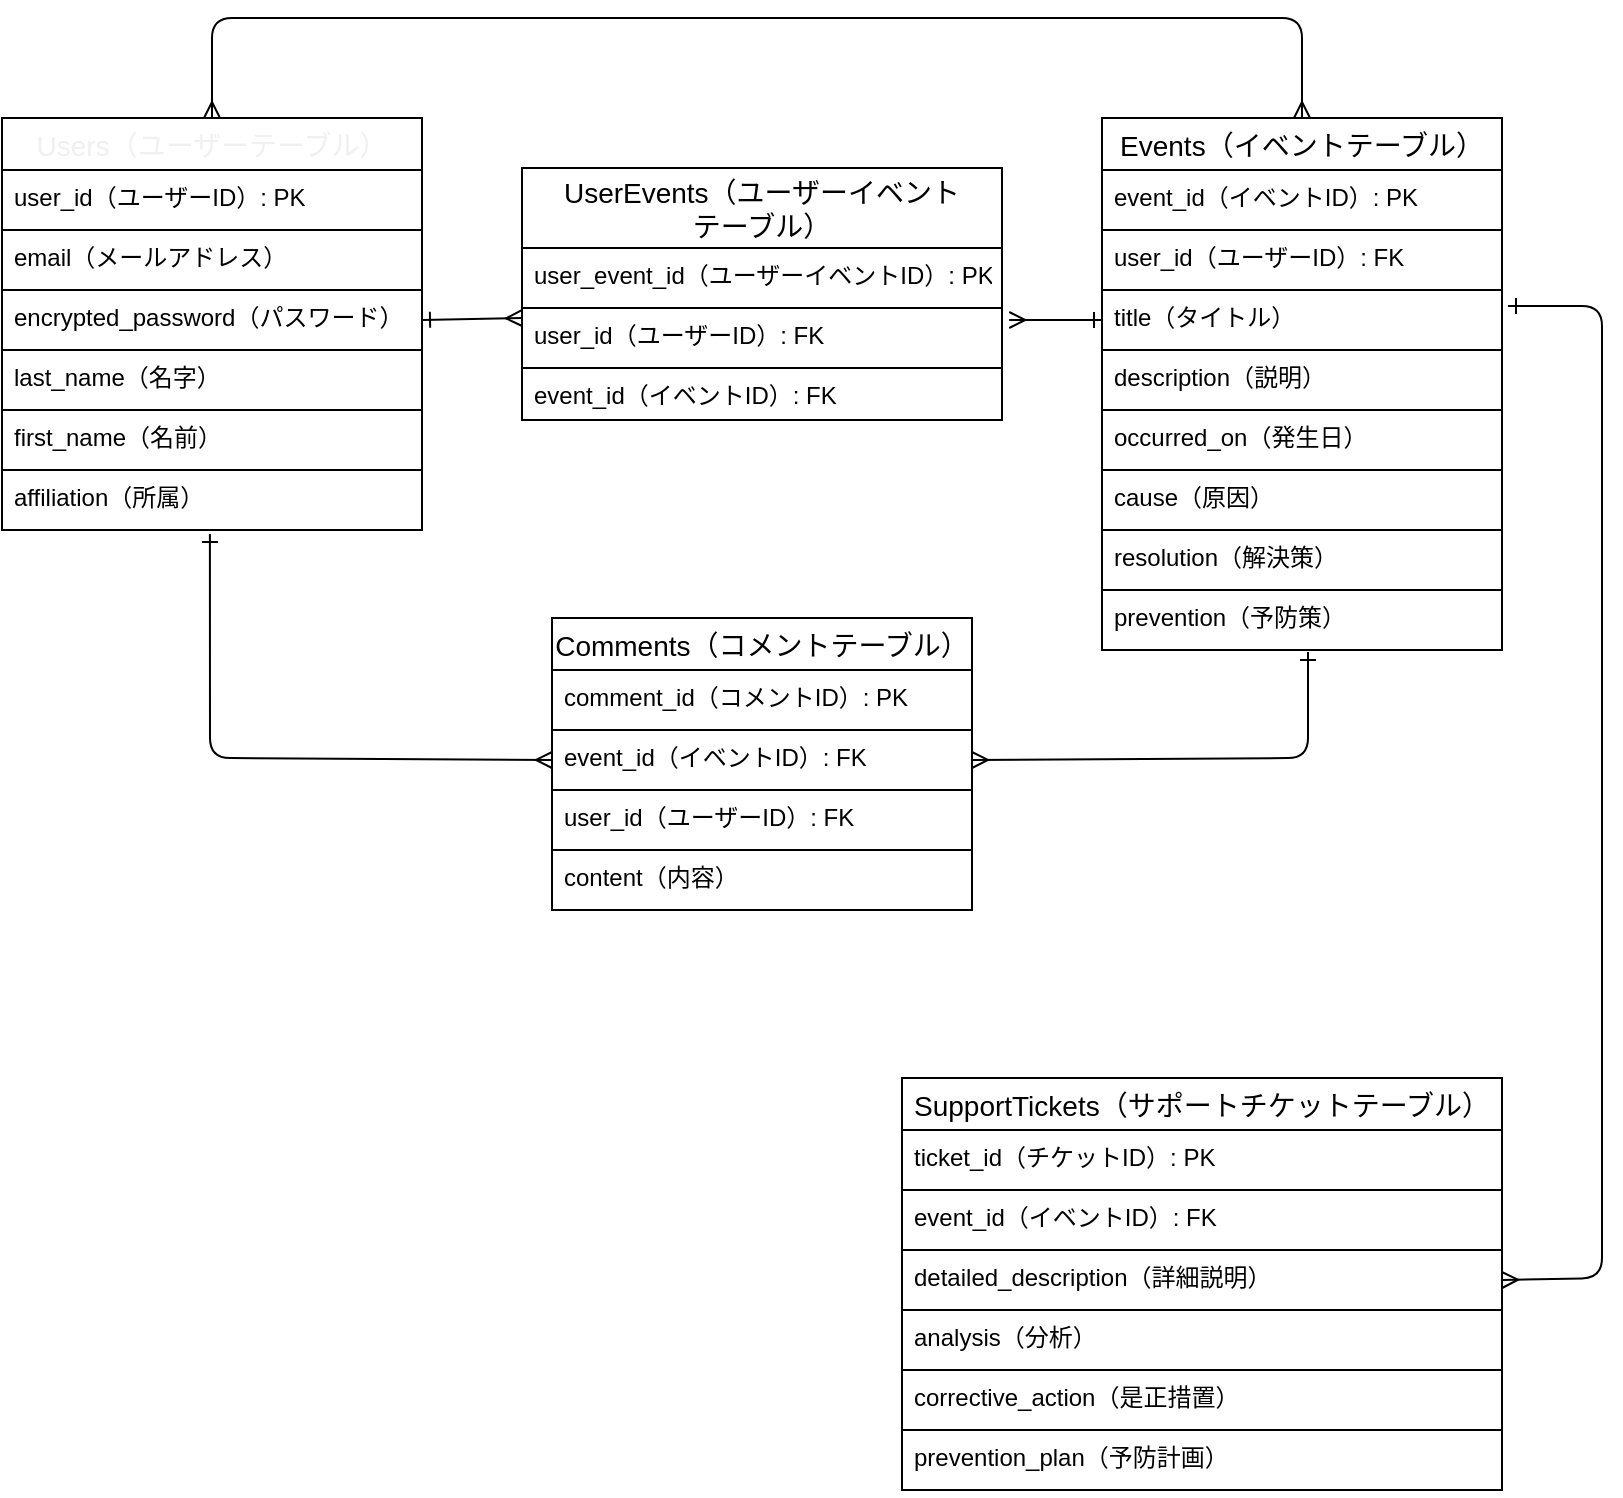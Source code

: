 <mxfile>
    <diagram id="BvyaXD_mv7s6wiQc4JQD" name="ページ1">
        <mxGraphModel dx="1331" dy="819" grid="1" gridSize="10" guides="1" tooltips="1" connect="1" arrows="1" fold="1" page="1" pageScale="1" pageWidth="827" pageHeight="1169" math="0" shadow="0">
            <root>
                <mxCell id="0"/>
                <mxCell id="1" parent="0"/>
                <mxCell id="2" value="Users（ユーザーテーブル）" style="swimlane;fontStyle=0;childLayout=stackLayout;horizontal=1;startSize=26;horizontalStack=0;resizeParent=1;resizeParentMax=0;resizeLast=0;collapsible=1;marginBottom=0;align=center;fontSize=14;fontColor=#F0F0F0;labelBackgroundColor=default;fillColor=default;labelBorderColor=none;" vertex="1" parent="1">
                    <mxGeometry x="20" y="60" width="210" height="206" as="geometry">
                        <mxRectangle x="20" y="60" width="210" height="30" as="alternateBounds"/>
                    </mxGeometry>
                </mxCell>
                <mxCell id="3" value="user_id（ユーザーID）: PK" style="text;spacingLeft=4;spacingRight=4;overflow=hidden;rotatable=0;points=[[0,0.5],[1,0.5]];portConstraint=eastwest;fontSize=12;strokeColor=none;" vertex="1" parent="2">
                    <mxGeometry y="26" width="210" height="30" as="geometry"/>
                </mxCell>
                <mxCell id="4" value="email（メールアドレス）" style="text;strokeColor=default;fillColor=none;spacingLeft=4;spacingRight=4;overflow=hidden;rotatable=0;points=[[0,0.5],[1,0.5]];portConstraint=eastwest;fontSize=12;labelBackgroundColor=none;" vertex="1" parent="2">
                    <mxGeometry y="56" width="210" height="30" as="geometry"/>
                </mxCell>
                <mxCell id="5" value="encrypted_password（パスワード）" style="text;strokeColor=default;fillColor=none;spacingLeft=4;spacingRight=4;overflow=hidden;rotatable=0;points=[[0,0.5],[1,0.5]];portConstraint=eastwest;fontSize=12;labelBorderColor=none;" vertex="1" parent="2">
                    <mxGeometry y="86" width="210" height="30" as="geometry"/>
                </mxCell>
                <mxCell id="6" value="last_name（名字）" style="text;strokeColor=default;fillColor=none;spacingLeft=4;spacingRight=4;overflow=hidden;rotatable=0;points=[[0,0.5],[1,0.5]];portConstraint=eastwest;fontSize=12;" vertex="1" parent="2">
                    <mxGeometry y="116" width="210" height="30" as="geometry"/>
                </mxCell>
                <mxCell id="7" value="first_name（名前）" style="text;strokeColor=default;fillColor=none;spacingLeft=4;spacingRight=4;overflow=hidden;rotatable=0;points=[[0,0.5],[1,0.5]];portConstraint=eastwest;fontSize=12;" vertex="1" parent="2">
                    <mxGeometry y="146" width="210" height="30" as="geometry"/>
                </mxCell>
                <mxCell id="8" value="affiliation（所属）" style="text;strokeColor=default;fillColor=none;spacingLeft=4;spacingRight=4;overflow=hidden;rotatable=0;points=[[0,0.5],[1,0.5]];portConstraint=eastwest;fontSize=12;" vertex="1" parent="2">
                    <mxGeometry y="176" width="210" height="30" as="geometry"/>
                </mxCell>
                <mxCell id="43" style="edgeStyle=none;html=1;exitX=0.5;exitY=0;exitDx=0;exitDy=0;entryX=0.5;entryY=0;entryDx=0;entryDy=0;startArrow=ERmany;startFill=0;endArrow=ERmany;endFill=0;" edge="1" parent="1" source="9" target="2">
                    <mxGeometry relative="1" as="geometry">
                        <Array as="points">
                            <mxPoint x="670" y="10"/>
                            <mxPoint x="440" y="10"/>
                            <mxPoint x="125" y="10"/>
                        </Array>
                    </mxGeometry>
                </mxCell>
                <mxCell id="9" value="Events（イベントテーブル）" style="swimlane;fontStyle=0;childLayout=stackLayout;horizontal=1;startSize=26;horizontalStack=0;resizeParent=1;resizeParentMax=0;resizeLast=0;collapsible=1;marginBottom=0;align=center;fontSize=14;labelBackgroundColor=default;" vertex="1" parent="1">
                    <mxGeometry x="570" y="60" width="200" height="266" as="geometry">
                        <mxRectangle x="570" y="60" width="220" height="30" as="alternateBounds"/>
                    </mxGeometry>
                </mxCell>
                <mxCell id="10" value="event_id（イベントID）: PK" style="text;strokeColor=default;fillColor=none;spacingLeft=4;spacingRight=4;overflow=hidden;rotatable=0;points=[[0,0.5],[1,0.5]];portConstraint=eastwest;fontSize=12;" vertex="1" parent="9">
                    <mxGeometry y="26" width="200" height="30" as="geometry"/>
                </mxCell>
                <mxCell id="11" value="user_id（ユーザーID）: FK" style="text;strokeColor=default;fillColor=none;spacingLeft=4;spacingRight=4;overflow=hidden;rotatable=0;points=[[0,0.5],[1,0.5]];portConstraint=eastwest;fontSize=12;" vertex="1" parent="9">
                    <mxGeometry y="56" width="200" height="30" as="geometry"/>
                </mxCell>
                <mxCell id="12" value="title（タイトル）" style="text;strokeColor=default;fillColor=none;spacingLeft=4;spacingRight=4;overflow=hidden;rotatable=0;points=[[0,0.5],[1,0.5]];portConstraint=eastwest;fontSize=12;glass=1;labelBorderColor=none;" vertex="1" parent="9">
                    <mxGeometry y="86" width="200" height="30" as="geometry"/>
                </mxCell>
                <mxCell id="13" value="description（説明）" style="text;strokeColor=default;fillColor=none;spacingLeft=4;spacingRight=4;overflow=hidden;rotatable=0;points=[[0,0.5],[1,0.5]];portConstraint=eastwest;fontSize=12;glass=1;labelBorderColor=none;" vertex="1" parent="9">
                    <mxGeometry y="116" width="200" height="30" as="geometry"/>
                </mxCell>
                <mxCell id="14" value="occurred_on（発生日）" style="text;strokeColor=default;fillColor=none;spacingLeft=4;spacingRight=4;overflow=hidden;rotatable=0;points=[[0,0.5],[1,0.5]];portConstraint=eastwest;fontSize=12;glass=1;labelBorderColor=none;" vertex="1" parent="9">
                    <mxGeometry y="146" width="200" height="30" as="geometry"/>
                </mxCell>
                <mxCell id="15" value="cause（原因）" style="text;strokeColor=none;fillColor=none;spacingLeft=4;spacingRight=4;overflow=hidden;rotatable=0;points=[[0,0.5],[1,0.5]];portConstraint=eastwest;fontSize=12;glass=1;labelBorderColor=none;" vertex="1" parent="9">
                    <mxGeometry y="176" width="200" height="30" as="geometry"/>
                </mxCell>
                <mxCell id="16" value="resolution（解決策）" style="text;strokeColor=default;fillColor=none;spacingLeft=4;spacingRight=4;overflow=hidden;rotatable=0;points=[[0,0.5],[1,0.5]];portConstraint=eastwest;fontSize=12;glass=1;labelBorderColor=none;" vertex="1" parent="9">
                    <mxGeometry y="206" width="200" height="30" as="geometry"/>
                </mxCell>
                <mxCell id="17" value="prevention（予防策）" style="text;strokeColor=default;fillColor=none;spacingLeft=4;spacingRight=4;overflow=hidden;rotatable=0;points=[[0,0.5],[1,0.5]];portConstraint=eastwest;fontSize=12;" vertex="1" parent="9">
                    <mxGeometry y="236" width="200" height="30" as="geometry"/>
                </mxCell>
                <mxCell id="19" value="Comments（コメントテーブル）" style="swimlane;fontStyle=0;childLayout=stackLayout;horizontal=1;startSize=26;horizontalStack=0;resizeParent=1;resizeParentMax=0;resizeLast=0;collapsible=1;marginBottom=0;align=center;fontSize=14;" vertex="1" parent="1">
                    <mxGeometry x="295" y="310" width="210" height="146" as="geometry"/>
                </mxCell>
                <mxCell id="20" value="comment_id（コメントID）: PK" style="text;strokeColor=default;fillColor=none;spacingLeft=4;spacingRight=4;overflow=hidden;rotatable=0;points=[[0,0.5],[1,0.5]];portConstraint=eastwest;fontSize=12;" vertex="1" parent="19">
                    <mxGeometry y="26" width="210" height="30" as="geometry"/>
                </mxCell>
                <mxCell id="21" value="event_id（イベントID）: FK" style="text;strokeColor=default;fillColor=none;spacingLeft=4;spacingRight=4;overflow=hidden;rotatable=0;points=[[0,0.5],[1,0.5]];portConstraint=eastwest;fontSize=12;" vertex="1" parent="19">
                    <mxGeometry y="56" width="210" height="30" as="geometry"/>
                </mxCell>
                <mxCell id="22" value="user_id（ユーザーID）: FK" style="text;strokeColor=none;fillColor=none;spacingLeft=4;spacingRight=4;overflow=hidden;rotatable=0;points=[[0,0.5],[1,0.5]];portConstraint=eastwest;fontSize=12;" vertex="1" parent="19">
                    <mxGeometry y="86" width="210" height="30" as="geometry"/>
                </mxCell>
                <mxCell id="23" value="content（内容）" style="text;strokeColor=default;fillColor=none;spacingLeft=4;spacingRight=4;overflow=hidden;rotatable=0;points=[[0,0.5],[1,0.5]];portConstraint=eastwest;fontSize=12;" vertex="1" parent="19">
                    <mxGeometry y="116" width="210" height="30" as="geometry"/>
                </mxCell>
                <mxCell id="24" value="SupportTickets（サポートチケットテーブル）" style="swimlane;fontStyle=0;childLayout=stackLayout;horizontal=1;startSize=26;horizontalStack=0;resizeParent=1;resizeParentMax=0;resizeLast=0;collapsible=1;marginBottom=0;align=center;fontSize=14;" vertex="1" parent="1">
                    <mxGeometry x="470" y="540" width="300" height="206" as="geometry"/>
                </mxCell>
                <mxCell id="25" value="ticket_id（チケットID）: PK" style="text;strokeColor=default;fillColor=none;spacingLeft=4;spacingRight=4;overflow=hidden;rotatable=0;points=[[0,0.5],[1,0.5]];portConstraint=eastwest;fontSize=12;" vertex="1" parent="24">
                    <mxGeometry y="26" width="300" height="30" as="geometry"/>
                </mxCell>
                <mxCell id="26" value="event_id（イベントID）: FK" style="text;strokeColor=default;fillColor=none;spacingLeft=4;spacingRight=4;overflow=hidden;rotatable=0;points=[[0,0.5],[1,0.5]];portConstraint=eastwest;fontSize=12;" vertex="1" parent="24">
                    <mxGeometry y="56" width="300" height="30" as="geometry"/>
                </mxCell>
                <mxCell id="27" value="detailed_description（詳細説明）" style="text;strokeColor=none;fillColor=none;spacingLeft=4;spacingRight=4;overflow=hidden;rotatable=0;points=[[0,0.5],[1,0.5]];portConstraint=eastwest;fontSize=12;" vertex="1" parent="24">
                    <mxGeometry y="86" width="300" height="30" as="geometry"/>
                </mxCell>
                <mxCell id="28" value="analysis（分析）" style="text;strokeColor=default;fillColor=none;spacingLeft=4;spacingRight=4;overflow=hidden;rotatable=0;points=[[0,0.5],[1,0.5]];portConstraint=eastwest;fontSize=12;" vertex="1" parent="24">
                    <mxGeometry y="116" width="300" height="30" as="geometry"/>
                </mxCell>
                <mxCell id="29" value="corrective_action（是正措置）" style="text;strokeColor=default;fillColor=none;spacingLeft=4;spacingRight=4;overflow=hidden;rotatable=0;points=[[0,0.5],[1,0.5]];portConstraint=eastwest;fontSize=12;" vertex="1" parent="24">
                    <mxGeometry y="146" width="300" height="30" as="geometry"/>
                </mxCell>
                <mxCell id="30" value="prevention_plan（予防計画）" style="text;strokeColor=default;fillColor=none;spacingLeft=4;spacingRight=4;overflow=hidden;rotatable=0;points=[[0,0.5],[1,0.5]];portConstraint=eastwest;fontSize=12;glass=1;" vertex="1" parent="24">
                    <mxGeometry y="176" width="300" height="30" as="geometry"/>
                </mxCell>
                <mxCell id="31" style="edgeStyle=none;html=1;exitX=1;exitY=0.5;exitDx=0;exitDy=0;endArrow=ERmany;endFill=0;startArrow=ERone;startFill=0;entryX=0;entryY=0.167;entryDx=0;entryDy=0;entryPerimeter=0;" edge="1" parent="1" source="5" target="35">
                    <mxGeometry relative="1" as="geometry">
                        <mxPoint x="330" y="111" as="targetPoint"/>
                    </mxGeometry>
                </mxCell>
                <mxCell id="33" value="UserEvents（ユーザーイベント&#10;テーブル）" style="swimlane;fontStyle=0;childLayout=stackLayout;horizontal=1;startSize=40;horizontalStack=0;resizeParent=1;resizeParentMax=0;resizeLast=0;collapsible=1;marginBottom=0;align=center;fontSize=14;" vertex="1" parent="1">
                    <mxGeometry x="280" y="85" width="240" height="126" as="geometry"/>
                </mxCell>
                <mxCell id="34" value="user_event_id（ユーザーイベントID）: PK" style="text;strokeColor=default;fillColor=none;spacingLeft=4;spacingRight=4;overflow=hidden;rotatable=0;points=[[0,0.5],[1,0.5]];portConstraint=eastwest;fontSize=12;" vertex="1" parent="33">
                    <mxGeometry y="40" width="240" height="30" as="geometry"/>
                </mxCell>
                <mxCell id="35" value="user_id（ユーザーID）: FK" style="text;strokeColor=none;fillColor=none;spacingLeft=4;spacingRight=4;overflow=hidden;rotatable=0;points=[[0,0.5],[1,0.5]];portConstraint=eastwest;fontSize=12;labelBorderColor=none;labelBackgroundColor=default;" vertex="1" parent="33">
                    <mxGeometry y="70" width="240" height="30" as="geometry"/>
                </mxCell>
                <mxCell id="36" value="event_id（イベントID）: FK" style="text;strokeColor=default;fillColor=none;spacingLeft=4;spacingRight=4;overflow=hidden;rotatable=0;points=[[0,0.5],[1,0.5]];portConstraint=eastwest;fontSize=12;glass=1;labelBorderColor=none;" vertex="1" parent="33">
                    <mxGeometry y="100" width="240" height="26" as="geometry"/>
                </mxCell>
                <mxCell id="42" style="edgeStyle=none;html=1;exitX=0;exitY=0.5;exitDx=0;exitDy=0;entryX=1.015;entryY=0.2;entryDx=0;entryDy=0;entryPerimeter=0;startArrow=ERone;startFill=0;endArrow=ERmany;endFill=0;" edge="1" parent="1" source="12" target="35">
                    <mxGeometry relative="1" as="geometry"/>
                </mxCell>
                <mxCell id="44" style="edgeStyle=none;html=1;exitX=0;exitY=0.5;exitDx=0;exitDy=0;startArrow=ERmany;startFill=0;endArrow=ERone;endFill=0;entryX=0.495;entryY=1.067;entryDx=0;entryDy=0;entryPerimeter=0;" edge="1" parent="1" source="21" target="8">
                    <mxGeometry relative="1" as="geometry">
                        <mxPoint x="160" y="270" as="targetPoint"/>
                        <Array as="points">
                            <mxPoint x="124" y="380"/>
                        </Array>
                    </mxGeometry>
                </mxCell>
                <mxCell id="52" style="edgeStyle=none;html=1;exitX=1;exitY=0.5;exitDx=0;exitDy=0;entryX=0.515;entryY=1.033;entryDx=0;entryDy=0;entryPerimeter=0;startArrow=ERmany;startFill=0;endArrow=ERone;endFill=0;" edge="1" parent="1" source="21" target="17">
                    <mxGeometry relative="1" as="geometry">
                        <Array as="points">
                            <mxPoint x="673" y="380"/>
                        </Array>
                    </mxGeometry>
                </mxCell>
                <mxCell id="53" style="edgeStyle=none;html=1;exitX=1;exitY=0.5;exitDx=0;exitDy=0;entryX=1.015;entryY=0.267;entryDx=0;entryDy=0;entryPerimeter=0;startArrow=ERmany;startFill=0;endArrow=ERone;endFill=0;" edge="1" parent="1" source="27" target="12">
                    <mxGeometry relative="1" as="geometry">
                        <Array as="points">
                            <mxPoint x="820" y="640"/>
                            <mxPoint x="820" y="410"/>
                            <mxPoint x="820" y="154"/>
                        </Array>
                    </mxGeometry>
                </mxCell>
            </root>
        </mxGraphModel>
    </diagram>
</mxfile>